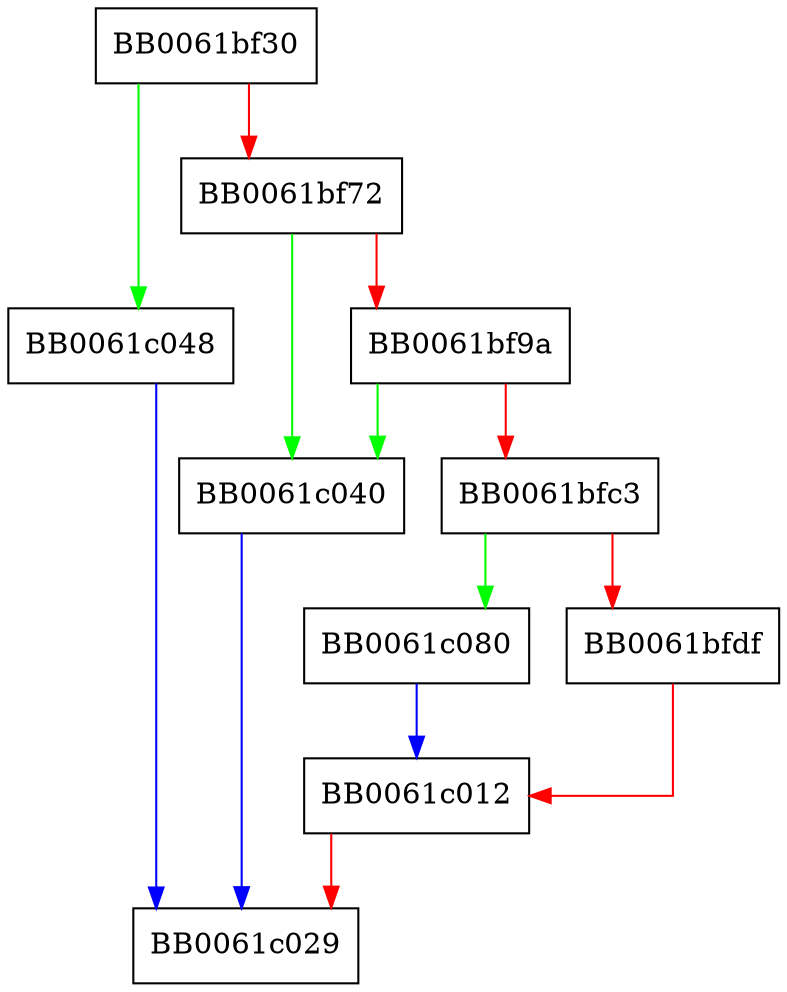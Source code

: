 digraph b2i_RSA_PVK_bio {
  node [shape="box"];
  graph [splines=ortho];
  BB0061bf30 -> BB0061c048 [color="green"];
  BB0061bf30 -> BB0061bf72 [color="red"];
  BB0061bf72 -> BB0061c040 [color="green"];
  BB0061bf72 -> BB0061bf9a [color="red"];
  BB0061bf9a -> BB0061c040 [color="green"];
  BB0061bf9a -> BB0061bfc3 [color="red"];
  BB0061bfc3 -> BB0061c080 [color="green"];
  BB0061bfc3 -> BB0061bfdf [color="red"];
  BB0061bfdf -> BB0061c012 [color="red"];
  BB0061c012 -> BB0061c029 [color="red"];
  BB0061c040 -> BB0061c029 [color="blue"];
  BB0061c048 -> BB0061c029 [color="blue"];
  BB0061c080 -> BB0061c012 [color="blue"];
}